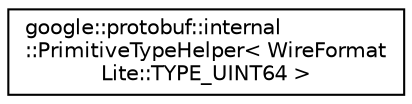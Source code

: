 digraph "类继承关系图"
{
 // LATEX_PDF_SIZE
  edge [fontname="Helvetica",fontsize="10",labelfontname="Helvetica",labelfontsize="10"];
  node [fontname="Helvetica",fontsize="10",shape=record];
  rankdir="LR";
  Node0 [label="google::protobuf::internal\l::PrimitiveTypeHelper\< WireFormat\lLite::TYPE_UINT64 \>",height=0.2,width=0.4,color="black", fillcolor="white", style="filled",URL="$structgoogle_1_1protobuf_1_1internal_1_1PrimitiveTypeHelper_3_01WireFormatLite_1_1TYPE__UINT64_01_4.html",tooltip=" "];
}
